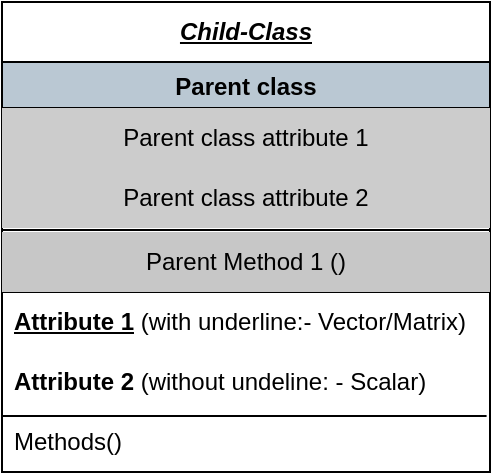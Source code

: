 <mxfile version="21.7.2" type="github">
  <diagram name="Page-1" id="IFXqfXMcPQ0wQR_yjVzQ">
    <mxGraphModel dx="1434" dy="760" grid="0" gridSize="10" guides="1" tooltips="1" connect="1" arrows="1" fold="1" page="1" pageScale="1" pageWidth="850" pageHeight="1100" math="0" shadow="0">
      <root>
        <mxCell id="0" />
        <mxCell id="1" parent="0" />
        <mxCell id="9_Y3KxAVrDjl2RLM-emm-1" value="&lt;b&gt;&lt;i&gt;&lt;u&gt;Child-Class&lt;/u&gt;&lt;/i&gt;&lt;/b&gt;" style="swimlane;fontStyle=0;childLayout=stackLayout;horizontal=1;startSize=30;horizontalStack=0;resizeParent=1;resizeParentMax=0;resizeLast=0;collapsible=1;marginBottom=0;whiteSpace=wrap;html=1;" parent="1" vertex="1">
          <mxGeometry x="325" y="215" width="244" height="235" as="geometry" />
        </mxCell>
        <mxCell id="HLBXg92wWeHXkVODz0A8-1" value="Parent class" style="swimlane;labelBackgroundColor=#BAC8D3;fontColor=default;fillColor=#BAC8D3;" parent="9_Y3KxAVrDjl2RLM-emm-1" vertex="1">
          <mxGeometry y="30" width="244" height="115" as="geometry">
            <mxRectangle y="30" width="244" height="26" as="alternateBounds" />
          </mxGeometry>
        </mxCell>
        <mxCell id="HLBXg92wWeHXkVODz0A8-7" value="Parent class attribute 2" style="text;html=1;strokeColor=none;fillColor=#CCCCCC;align=center;verticalAlign=middle;whiteSpace=wrap;rounded=0;" parent="HLBXg92wWeHXkVODz0A8-1" vertex="1">
          <mxGeometry y="53" width="244" height="30" as="geometry" />
        </mxCell>
        <mxCell id="HLBXg92wWeHXkVODz0A8-8" value="Parent Method 1 ()" style="text;html=1;strokeColor=none;fillColor=#C7C7C7;align=center;verticalAlign=middle;whiteSpace=wrap;rounded=0;" parent="HLBXg92wWeHXkVODz0A8-1" vertex="1">
          <mxGeometry y="85" width="244" height="30" as="geometry" />
        </mxCell>
        <mxCell id="HLBXg92wWeHXkVODz0A8-9" value="" style="endArrow=none;html=1;rounded=0;exitX=0;exitY=0;exitDx=0;exitDy=0;entryX=1;entryY=0;entryDx=0;entryDy=0;" parent="HLBXg92wWeHXkVODz0A8-1" edge="1">
          <mxGeometry width="50" height="50" relative="1" as="geometry">
            <mxPoint x="-2.274e-13" y="84" as="sourcePoint" />
            <mxPoint x="244" y="84" as="targetPoint" />
          </mxGeometry>
        </mxCell>
        <mxCell id="HLBXg92wWeHXkVODz0A8-6" value="Parent class attribute 1" style="text;html=1;strokeColor=none;fillColor=#CCCCCC;align=center;verticalAlign=middle;whiteSpace=wrap;rounded=0;" parent="HLBXg92wWeHXkVODz0A8-1" vertex="1">
          <mxGeometry y="23" width="244" height="30" as="geometry" />
        </mxCell>
        <mxCell id="9_Y3KxAVrDjl2RLM-emm-2" value="&lt;u&gt;&lt;b&gt;Attribute 1&lt;/b&gt;&lt;/u&gt;&amp;nbsp;(with underline:- Vector/Matrix)" style="text;strokeColor=none;fillColor=none;align=left;verticalAlign=middle;spacingLeft=4;spacingRight=4;overflow=hidden;points=[[0,0.5],[1,0.5]];portConstraint=eastwest;rotatable=0;whiteSpace=wrap;html=1;" parent="9_Y3KxAVrDjl2RLM-emm-1" vertex="1">
          <mxGeometry y="145" width="244" height="30" as="geometry" />
        </mxCell>
        <mxCell id="9_Y3KxAVrDjl2RLM-emm-3" value="&lt;b&gt;Attribute 2 &lt;/b&gt;(without undeline: - Scalar)" style="text;strokeColor=none;fillColor=none;align=left;verticalAlign=middle;spacingLeft=4;spacingRight=4;overflow=hidden;points=[[0,0.5],[1,0.5]];portConstraint=eastwest;rotatable=0;whiteSpace=wrap;html=1;" parent="9_Y3KxAVrDjl2RLM-emm-1" vertex="1">
          <mxGeometry y="175" width="244" height="30" as="geometry" />
        </mxCell>
        <mxCell id="9_Y3KxAVrDjl2RLM-emm-4" value="Methods()" style="text;strokeColor=none;fillColor=none;align=left;verticalAlign=middle;spacingLeft=4;spacingRight=4;overflow=hidden;points=[[0,0.5],[1,0.5]];portConstraint=eastwest;rotatable=0;whiteSpace=wrap;html=1;" parent="9_Y3KxAVrDjl2RLM-emm-1" vertex="1">
          <mxGeometry y="205" width="244" height="30" as="geometry" />
        </mxCell>
        <mxCell id="9_Y3KxAVrDjl2RLM-emm-6" value="" style="endArrow=none;html=1;rounded=0;exitX=-0.001;exitY=0.067;exitDx=0;exitDy=0;exitPerimeter=0;entryX=0.993;entryY=0.067;entryDx=0;entryDy=0;entryPerimeter=0;" parent="9_Y3KxAVrDjl2RLM-emm-1" source="9_Y3KxAVrDjl2RLM-emm-4" target="9_Y3KxAVrDjl2RLM-emm-4" edge="1">
          <mxGeometry width="50" height="50" relative="1" as="geometry">
            <mxPoint x="74" y="217" as="sourcePoint" />
            <mxPoint x="152" y="93" as="targetPoint" />
          </mxGeometry>
        </mxCell>
      </root>
    </mxGraphModel>
  </diagram>
</mxfile>
